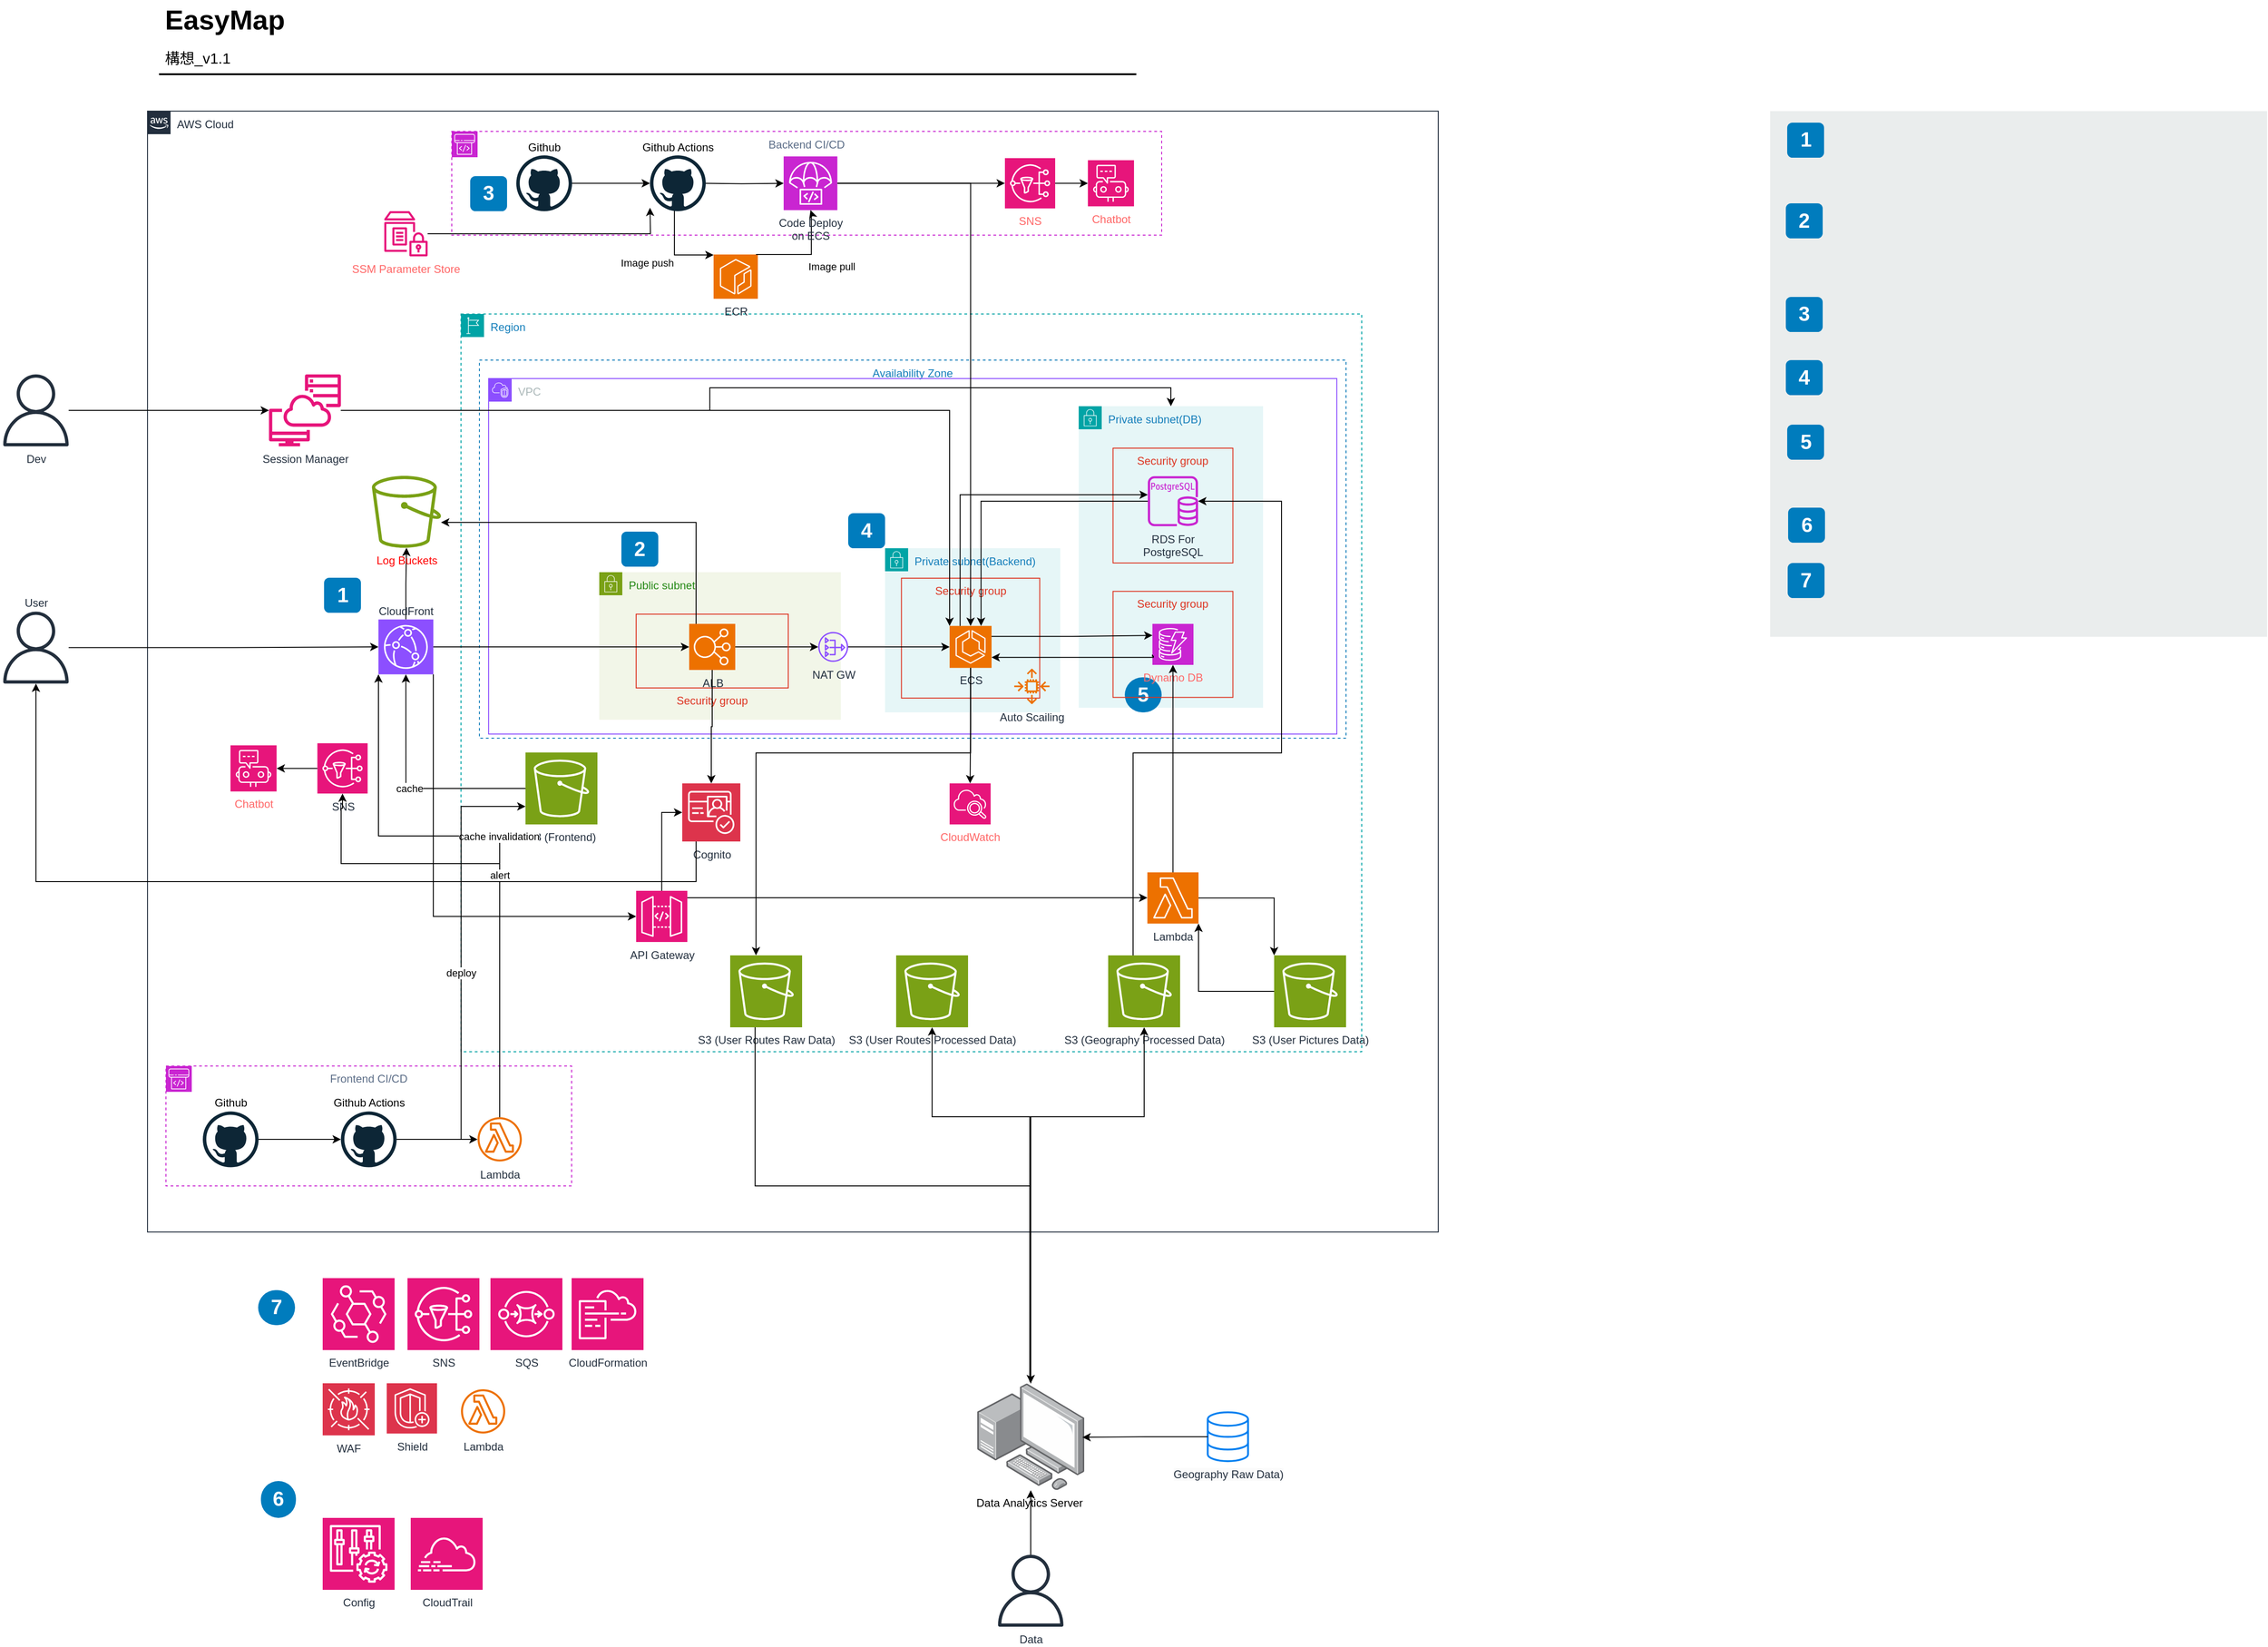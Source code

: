 <mxfile version="24.6.4" type="device">
  <diagram id="Ht1M8jgEwFfnCIfOTk4-" name="Page-1">
    <mxGraphModel dx="3078" dy="1216" grid="1" gridSize="10" guides="1" tooltips="1" connect="1" arrows="1" fold="1" page="1" pageScale="1" pageWidth="1169" pageHeight="827" math="0" shadow="0">
      <root>
        <mxCell id="0" />
        <mxCell id="1" parent="0" />
        <mxCell id="k1J5Uft5zTIaOylSxwT3-11" value="フロントアプリケーションはCloudFrontでデプロイ&lt;div&gt;ここに対してアプリケーション段階での攻撃防止のためにWAFを設定&lt;/div&gt;&lt;div&gt;ddos攻撃を防ぐためにShiledの導入も考慮&lt;/div&gt;&lt;div&gt;(Shiled Standardの場合、無料)&lt;/div&gt;" style="text;html=1;align=left;verticalAlign=top;spacingTop=-4;fontSize=14;labelBackgroundColor=none;whiteSpace=wrap;fontColor=#202222;" parent="1" vertex="1">
          <mxGeometry x="1870" y="196.5" width="449" height="118" as="geometry" />
        </mxCell>
        <mxCell id="k1J5Uft5zTIaOylSxwT3-12" value="NAT Gatewayを使ってサービスをプライベートに隔離&lt;div&gt;(現状の場合、NAT Gatewayを使わずにパブリックで運用しても構わない)&lt;/div&gt;&lt;div&gt;そして、ユーザー側はEC2又はFargateで構築されたジャンプサーバーをSSMを経由してプライベートに隔離されたサービスに接近&lt;/div&gt;&lt;div&gt;&lt;br&gt;&lt;/div&gt;" style="text;html=1;align=left;verticalAlign=top;spacingTop=-4;fontSize=14;labelBackgroundColor=none;whiteSpace=wrap;fontColor=#202222;" parent="1" vertex="1">
          <mxGeometry x="1869" y="285" width="450" height="115" as="geometry" />
        </mxCell>
        <mxCell id="k1J5Uft5zTIaOylSxwT3-13" value="&lt;span&gt;GitHubリポジトリにコードを管理して、GitHubActionを利用してAWSリソースにビルド及びデプロイを行う&lt;br&gt;詳細はarchitecture_CI_CDを参考&lt;br&gt;&lt;/span&gt;" style="text;html=1;align=left;verticalAlign=top;spacingTop=-4;fontSize=14;labelBackgroundColor=none;whiteSpace=wrap;fontColor=#202222;" parent="1" vertex="1">
          <mxGeometry x="1869" y="384.5" width="450" height="117" as="geometry" />
        </mxCell>
        <mxCell id="k1J5Uft5zTIaOylSxwT3-14" value="環境を問わず、WEBサーバー、プロントアプリケーション、バックエンドアプリケーションとサイドカーが載せられたECSのクラスター&lt;br&gt;詳細はarchitecture_applications&lt;span&gt;を参考&lt;br&gt;&lt;/span&gt;" style="text;html=1;align=left;verticalAlign=top;spacingTop=-4;fontSize=14;labelBackgroundColor=none;whiteSpace=wrap;fontColor=#202222;" parent="1" vertex="1">
          <mxGeometry x="1869" y="455" width="450" height="121" as="geometry" />
        </mxCell>
        <mxCell id="k1J5Uft5zTIaOylSxwT3-15" value="&lt;span&gt;プライベートサブネットにあるRDS&lt;br&gt;&lt;/span&gt;ここに接近するためのパラメータはSecret Manager又はSSM Parameter Storeで管理&lt;br&gt;その他、CloudFormtationとかで機密情報が載せられた部分も含む" style="text;html=1;align=left;verticalAlign=top;spacingTop=-4;fontSize=14;labelBackgroundColor=none;whiteSpace=wrap;fontColor=#202222;" parent="1" vertex="1">
          <mxGeometry x="1870" y="525" width="449" height="114" as="geometry" />
        </mxCell>
        <mxCell id="k1J5Uft5zTIaOylSxwT3-16" value="主に監視と追跡のため、導入を考えるべきのサービス&lt;br&gt;詳細はarchitecture_applicationsを参考&lt;span&gt;&lt;br&gt;&lt;/span&gt;" style="text;html=1;align=left;verticalAlign=top;spacingTop=-4;fontSize=14;labelBackgroundColor=none;whiteSpace=wrap;fontColor=#202222;" parent="1" vertex="1">
          <mxGeometry x="1870" y="616" width="450" height="118" as="geometry" />
        </mxCell>
        <mxCell id="k1J5Uft5zTIaOylSxwT3-17" value="&lt;span&gt;構成図に記述されていないが、運用に入っているサービス&lt;br&gt;&lt;/span&gt;導入可能性が高い上、別途に引き出しているサービス" style="text;html=1;align=left;verticalAlign=top;spacingTop=-4;fontSize=14;labelBackgroundColor=none;whiteSpace=wrap;fontColor=#202222;" parent="1" vertex="1">
          <mxGeometry x="1870" y="675" width="449" height="113" as="geometry" />
        </mxCell>
        <mxCell id="-QjtrjUzRDEMRZ5MF8oH-47" value="EasyMap" style="text;html=1;resizable=0;points=[];autosize=1;align=left;verticalAlign=top;spacingTop=-4;fontSize=30;fontStyle=1" parent="1" vertex="1">
          <mxGeometry x="56.5" y="64.5" width="150" height="40" as="geometry" />
        </mxCell>
        <mxCell id="-QjtrjUzRDEMRZ5MF8oH-48" value="構想_v1.1" style="text;html=1;resizable=0;points=[];autosize=1;align=left;verticalAlign=top;spacingTop=-4;fontSize=16" parent="1" vertex="1">
          <mxGeometry x="56.5" y="114.5" width="90" height="30" as="geometry" />
        </mxCell>
        <mxCell id="SCVMTBWpLvtzJIhz15lM-1" value="" style="line;strokeWidth=2;html=1;fontSize=14;" parent="1" vertex="1">
          <mxGeometry x="52.5" y="139.5" width="1060" height="10" as="geometry" />
        </mxCell>
        <mxCell id="k1J5Uft5zTIaOylSxwT3-1" value="" style="rounded=0;whiteSpace=wrap;html=1;fillColor=#EAEDED;fontSize=22;fontColor=#FFFFFF;strokeColor=none;labelBackgroundColor=none;" parent="1" vertex="1">
          <mxGeometry x="1800" y="184.5" width="539" height="570" as="geometry" />
        </mxCell>
        <mxCell id="k1J5Uft5zTIaOylSxwT3-2" value="1" style="rounded=1;whiteSpace=wrap;html=1;fillColor=#007CBD;strokeColor=none;fontColor=#FFFFFF;fontStyle=1;fontSize=22;labelBackgroundColor=none;" parent="1" vertex="1">
          <mxGeometry x="1818.5" y="197" width="40" height="38" as="geometry" />
        </mxCell>
        <mxCell id="k1J5Uft5zTIaOylSxwT3-3" value="2" style="rounded=1;whiteSpace=wrap;html=1;fillColor=#007CBD;strokeColor=none;fontColor=#FFFFFF;fontStyle=1;fontSize=22;labelBackgroundColor=none;" parent="1" vertex="1">
          <mxGeometry x="1817" y="284.5" width="40" height="38" as="geometry" />
        </mxCell>
        <mxCell id="k1J5Uft5zTIaOylSxwT3-4" value="3" style="rounded=1;whiteSpace=wrap;html=1;fillColor=#007CBD;strokeColor=none;fontColor=#FFFFFF;fontStyle=1;fontSize=22;labelBackgroundColor=none;" parent="1" vertex="1">
          <mxGeometry x="1817" y="386" width="40" height="38" as="geometry" />
        </mxCell>
        <mxCell id="k1J5Uft5zTIaOylSxwT3-5" value="4" style="rounded=1;whiteSpace=wrap;html=1;fillColor=#007CBD;strokeColor=none;fontColor=#FFFFFF;fontStyle=1;fontSize=22;labelBackgroundColor=none;" parent="1" vertex="1">
          <mxGeometry x="1817" y="454.5" width="40" height="38" as="geometry" />
        </mxCell>
        <mxCell id="k1J5Uft5zTIaOylSxwT3-6" value="5" style="rounded=1;whiteSpace=wrap;html=1;fillColor=#007CBD;strokeColor=none;fontColor=#FFFFFF;fontStyle=1;fontSize=22;labelBackgroundColor=none;" parent="1" vertex="1">
          <mxGeometry x="1818.5" y="524.5" width="40" height="38" as="geometry" />
        </mxCell>
        <mxCell id="k1J5Uft5zTIaOylSxwT3-7" value="6" style="rounded=1;whiteSpace=wrap;html=1;fillColor=#007CBD;strokeColor=none;fontColor=#FFFFFF;fontStyle=1;fontSize=22;labelBackgroundColor=none;" parent="1" vertex="1">
          <mxGeometry x="1819.5" y="614.5" width="40" height="38" as="geometry" />
        </mxCell>
        <mxCell id="k1J5Uft5zTIaOylSxwT3-8" value="7" style="rounded=1;whiteSpace=wrap;html=1;fillColor=#007CBD;strokeColor=none;fontColor=#FFFFFF;fontStyle=1;fontSize=22;labelBackgroundColor=none;" parent="1" vertex="1">
          <mxGeometry x="1819" y="674.5" width="40" height="38" as="geometry" />
        </mxCell>
        <mxCell id="1tYCDRSDsCQzgZWJvc7a-12" value="AWS Cloud" style="points=[[0,0],[0.25,0],[0.5,0],[0.75,0],[1,0],[1,0.25],[1,0.5],[1,0.75],[1,1],[0.75,1],[0.5,1],[0.25,1],[0,1],[0,0.75],[0,0.5],[0,0.25]];outlineConnect=0;gradientColor=none;html=1;whiteSpace=wrap;fontSize=12;fontStyle=0;container=1;pointerEvents=0;collapsible=0;recursiveResize=0;shape=mxgraph.aws4.group;grIcon=mxgraph.aws4.group_aws_cloud_alt;strokeColor=#232F3E;fillColor=none;verticalAlign=top;align=left;spacingLeft=30;fontColor=#232F3E;dashed=0;" parent="1" vertex="1">
          <mxGeometry x="40" y="184.5" width="1400" height="1215.5" as="geometry" />
        </mxCell>
        <mxCell id="1tYCDRSDsCQzgZWJvc7a-14" value="Region" style="points=[[0,0],[0.25,0],[0.5,0],[0.75,0],[1,0],[1,0.25],[1,0.5],[1,0.75],[1,1],[0.75,1],[0.5,1],[0.25,1],[0,1],[0,0.75],[0,0.5],[0,0.25]];outlineConnect=0;gradientColor=none;html=1;whiteSpace=wrap;fontSize=12;fontStyle=0;container=1;pointerEvents=0;collapsible=0;recursiveResize=0;shape=mxgraph.aws4.group;grIcon=mxgraph.aws4.group_region;strokeColor=#00A4A6;fillColor=none;verticalAlign=top;align=left;spacingLeft=30;fontColor=#147EBA;dashed=1;" parent="1tYCDRSDsCQzgZWJvc7a-12" vertex="1">
          <mxGeometry x="340" y="220" width="976.98" height="800" as="geometry" />
        </mxCell>
        <mxCell id="1tYCDRSDsCQzgZWJvc7a-15" value="Availability Zone" style="fillColor=none;strokeColor=#147EBA;dashed=1;verticalAlign=top;fontStyle=0;fontColor=#147EBA;whiteSpace=wrap;html=1;" parent="1tYCDRSDsCQzgZWJvc7a-14" vertex="1">
          <mxGeometry x="20" y="50" width="940" height="410" as="geometry" />
        </mxCell>
        <mxCell id="1tYCDRSDsCQzgZWJvc7a-49" value="Private subnet(DB)" style="points=[[0,0],[0.25,0],[0.5,0],[0.75,0],[1,0],[1,0.25],[1,0.5],[1,0.75],[1,1],[0.75,1],[0.5,1],[0.25,1],[0,1],[0,0.75],[0,0.5],[0,0.25]];outlineConnect=0;gradientColor=none;html=1;whiteSpace=wrap;fontSize=12;fontStyle=0;container=1;pointerEvents=0;collapsible=0;recursiveResize=0;shape=mxgraph.aws4.group;grIcon=mxgraph.aws4.group_security_group;grStroke=0;strokeColor=#00A4A6;fillColor=#E6F6F7;verticalAlign=top;align=left;spacingLeft=30;fontColor=#147EBA;dashed=0;" parent="1tYCDRSDsCQzgZWJvc7a-14" vertex="1">
          <mxGeometry x="670" y="100" width="200" height="327" as="geometry" />
        </mxCell>
        <mxCell id="1tYCDRSDsCQzgZWJvc7a-119" value="5" style="rounded=1;whiteSpace=wrap;html=1;fillColor=#007CBD;strokeColor=none;fontColor=#FFFFFF;fontStyle=1;fontSize=22;labelBackgroundColor=none;arcSize=50;" parent="1tYCDRSDsCQzgZWJvc7a-14" vertex="1">
          <mxGeometry x="720" y="394" width="40" height="38" as="geometry" />
        </mxCell>
        <mxCell id="glTbuXtbrnzx0vPCisSr-2" value="VPC" style="points=[[0,0],[0.25,0],[0.5,0],[0.75,0],[1,0],[1,0.25],[1,0.5],[1,0.75],[1,1],[0.75,1],[0.5,1],[0.25,1],[0,1],[0,0.75],[0,0.5],[0,0.25]];outlineConnect=0;gradientColor=none;html=1;whiteSpace=wrap;fontSize=12;fontStyle=0;container=1;pointerEvents=0;collapsible=0;recursiveResize=0;shape=mxgraph.aws4.group;grIcon=mxgraph.aws4.group_vpc2;strokeColor=#8C4FFF;fillColor=none;verticalAlign=top;align=left;spacingLeft=30;fontColor=#AAB7B8;dashed=0;" parent="1tYCDRSDsCQzgZWJvc7a-14" vertex="1">
          <mxGeometry x="30" y="70" width="920" height="385.5" as="geometry" />
        </mxCell>
        <mxCell id="1tYCDRSDsCQzgZWJvc7a-74" value="Public subnet" style="points=[[0,0],[0.25,0],[0.5,0],[0.75,0],[1,0],[1,0.25],[1,0.5],[1,0.75],[1,1],[0.75,1],[0.5,1],[0.25,1],[0,1],[0,0.75],[0,0.5],[0,0.25]];outlineConnect=0;gradientColor=none;html=1;whiteSpace=wrap;fontSize=12;fontStyle=0;container=1;pointerEvents=0;collapsible=0;recursiveResize=0;shape=mxgraph.aws4.group;grIcon=mxgraph.aws4.group_security_group;grStroke=0;strokeColor=#7AA116;fillColor=#F2F6E8;verticalAlign=top;align=left;spacingLeft=30;fontColor=#248814;dashed=0;" parent="glTbuXtbrnzx0vPCisSr-2" vertex="1">
          <mxGeometry x="120" y="210" width="262" height="160" as="geometry" />
        </mxCell>
        <mxCell id="1tYCDRSDsCQzgZWJvc7a-51" value="Security group" style="fillColor=none;strokeColor=#DD3522;verticalAlign=top;fontStyle=0;fontColor=#DD3522;whiteSpace=wrap;html=1;direction=south;" parent="glTbuXtbrnzx0vPCisSr-2" vertex="1">
          <mxGeometry x="677.25" y="230.75" width="130" height="115" as="geometry" />
        </mxCell>
        <mxCell id="dy0-1PoWe1TbCDGHFwGR-39" value="Dynamo DB" style="sketch=0;points=[[0,0,0],[0.25,0,0],[0.5,0,0],[0.75,0,0],[1,0,0],[0,1,0],[0.25,1,0],[0.5,1,0],[0.75,1,0],[1,1,0],[0,0.25,0],[0,0.5,0],[0,0.75,0],[1,0.25,0],[1,0.5,0],[1,0.75,0]];outlineConnect=0;fontColor=#FF6666;fillColor=#C925D1;strokeColor=#ffffff;dashed=0;verticalLabelPosition=bottom;verticalAlign=top;align=center;html=1;fontSize=12;fontStyle=0;aspect=fixed;shape=mxgraph.aws4.resourceIcon;resIcon=mxgraph.aws4.dynamodb;" parent="glTbuXtbrnzx0vPCisSr-2" vertex="1">
          <mxGeometry x="720" y="266" width="44.5" height="44.5" as="geometry" />
        </mxCell>
        <mxCell id="XonzfU6cnXxWhyrc8ULt-5" value="Security group" style="fillColor=none;strokeColor=#DD3522;verticalAlign=top;fontStyle=0;fontColor=#DD3522;whiteSpace=wrap;html=1;direction=south;" parent="glTbuXtbrnzx0vPCisSr-2" vertex="1">
          <mxGeometry x="677.25" y="75.5" width="130" height="124.5" as="geometry" />
        </mxCell>
        <mxCell id="XonzfU6cnXxWhyrc8ULt-4" value="RDS For&lt;div&gt;PostgreSQL&lt;/div&gt;" style="sketch=0;outlineConnect=0;fontColor=#232F3E;gradientColor=none;fillColor=#C925D1;strokeColor=none;dashed=0;verticalLabelPosition=bottom;verticalAlign=top;align=center;html=1;fontSize=12;fontStyle=0;aspect=fixed;pointerEvents=1;shape=mxgraph.aws4.rds_postgresql_instance;" parent="glTbuXtbrnzx0vPCisSr-2" vertex="1">
          <mxGeometry x="715" y="105.75" width="54.5" height="54.5" as="geometry" />
        </mxCell>
        <mxCell id="1tYCDRSDsCQzgZWJvc7a-118" value="4" style="rounded=1;whiteSpace=wrap;html=1;fillColor=#007CBD;strokeColor=none;fontColor=#FFFFFF;fontStyle=1;fontSize=22;labelBackgroundColor=none;" parent="1tYCDRSDsCQzgZWJvc7a-14" vertex="1">
          <mxGeometry x="420" y="216" width="40" height="38" as="geometry" />
        </mxCell>
        <mxCell id="1tYCDRSDsCQzgZWJvc7a-68" value="Private subnet(Backend)" style="points=[[0,0],[0.25,0],[0.5,0],[0.75,0],[1,0],[1,0.25],[1,0.5],[1,0.75],[1,1],[0.75,1],[0.5,1],[0.25,1],[0,1],[0,0.75],[0,0.5],[0,0.25]];outlineConnect=0;gradientColor=none;html=1;whiteSpace=wrap;fontSize=12;fontStyle=0;container=1;pointerEvents=0;collapsible=0;recursiveResize=0;shape=mxgraph.aws4.group;grIcon=mxgraph.aws4.group_security_group;grStroke=0;strokeColor=#00A4A6;fillColor=#E6F6F7;verticalAlign=top;align=left;spacingLeft=30;fontColor=#147EBA;dashed=0;" parent="1tYCDRSDsCQzgZWJvc7a-14" vertex="1">
          <mxGeometry x="460" y="254" width="190" height="178" as="geometry" />
        </mxCell>
        <mxCell id="1tYCDRSDsCQzgZWJvc7a-39" value="Security group" style="fillColor=none;strokeColor=#DD3522;verticalAlign=top;fontStyle=0;fontColor=#DD3522;whiteSpace=wrap;html=1;" parent="1tYCDRSDsCQzgZWJvc7a-68" vertex="1">
          <mxGeometry x="17.75" y="32.5" width="150" height="130" as="geometry" />
        </mxCell>
        <mxCell id="1tYCDRSDsCQzgZWJvc7a-2" value="ECS" style="sketch=0;points=[[0,0,0],[0.25,0,0],[0.5,0,0],[0.75,0,0],[1,0,0],[0,1,0],[0.25,1,0],[0.5,1,0],[0.75,1,0],[1,1,0],[0,0.25,0],[0,0.5,0],[0,0.75,0],[1,0.25,0],[1,0.5,0],[1,0.75,0]];outlineConnect=0;fontColor=#232F3E;fillColor=#ED7100;strokeColor=#ffffff;dashed=0;verticalLabelPosition=bottom;verticalAlign=top;align=center;html=1;fontSize=12;fontStyle=0;aspect=fixed;shape=mxgraph.aws4.resourceIcon;resIcon=mxgraph.aws4.ecs;" parent="1tYCDRSDsCQzgZWJvc7a-68" vertex="1">
          <mxGeometry x="70" y="84.25" width="45.5" height="45.5" as="geometry" />
        </mxCell>
        <mxCell id="1tYCDRSDsCQzgZWJvc7a-112" value="Auto Scailing" style="sketch=0;outlineConnect=0;fontColor=#232F3E;gradientColor=none;fillColor=#ED7100;strokeColor=none;dashed=0;verticalLabelPosition=bottom;verticalAlign=top;align=center;html=1;fontSize=12;fontStyle=0;aspect=fixed;pointerEvents=1;shape=mxgraph.aws4.auto_scaling2;" parent="1tYCDRSDsCQzgZWJvc7a-68" vertex="1">
          <mxGeometry x="140" y="130.5" width="38.5" height="38.5" as="geometry" />
        </mxCell>
        <mxCell id="glTbuXtbrnzx0vPCisSr-24" style="edgeStyle=orthogonalEdgeStyle;rounded=0;orthogonalLoop=1;jettySize=auto;html=1;exitX=1;exitY=0.25;exitDx=0;exitDy=0;exitPerimeter=0;" parent="1tYCDRSDsCQzgZWJvc7a-14" source="1tYCDRSDsCQzgZWJvc7a-2" edge="1">
          <mxGeometry relative="1" as="geometry">
            <Array as="points" />
            <mxPoint x="750" y="348.5" as="targetPoint" />
          </mxGeometry>
        </mxCell>
        <mxCell id="glTbuXtbrnzx0vPCisSr-25" style="edgeStyle=orthogonalEdgeStyle;rounded=0;orthogonalLoop=1;jettySize=auto;html=1;exitX=0;exitY=0.75;exitDx=0;exitDy=0;exitPerimeter=0;entryX=1;entryY=0.75;entryDx=0;entryDy=0;entryPerimeter=0;" parent="1tYCDRSDsCQzgZWJvc7a-14" source="dy0-1PoWe1TbCDGHFwGR-39" target="1tYCDRSDsCQzgZWJvc7a-2" edge="1">
          <mxGeometry relative="1" as="geometry">
            <Array as="points">
              <mxPoint x="750" y="371" />
              <mxPoint x="751" y="371" />
              <mxPoint x="751" y="372" />
            </Array>
            <mxPoint x="750.75" y="371.938" as="sourcePoint" />
          </mxGeometry>
        </mxCell>
        <mxCell id="1tYCDRSDsCQzgZWJvc7a-69" style="edgeStyle=orthogonalEdgeStyle;rounded=0;orthogonalLoop=1;jettySize=auto;html=1;exitX=1;exitY=0.5;exitDx=0;exitDy=0;exitPerimeter=0;entryX=0;entryY=0.5;entryDx=0;entryDy=0;entryPerimeter=0;" parent="1tYCDRSDsCQzgZWJvc7a-14" source="1tYCDRSDsCQzgZWJvc7a-72" target="1tYCDRSDsCQzgZWJvc7a-2" edge="1">
          <mxGeometry relative="1" as="geometry">
            <mxPoint x="320" y="360.0" as="targetPoint" />
            <Array as="points" />
          </mxGeometry>
        </mxCell>
        <mxCell id="1tYCDRSDsCQzgZWJvc7a-114" value="2" style="rounded=1;whiteSpace=wrap;html=1;fillColor=#007CBD;strokeColor=none;fontColor=#FFFFFF;fontStyle=1;fontSize=22;labelBackgroundColor=none;" parent="1tYCDRSDsCQzgZWJvc7a-14" vertex="1">
          <mxGeometry x="174" y="236" width="40" height="38" as="geometry" />
        </mxCell>
        <mxCell id="dy0-1PoWe1TbCDGHFwGR-13" value="S3 (Frontend)" style="sketch=0;points=[[0,0,0],[0.25,0,0],[0.5,0,0],[0.75,0,0],[1,0,0],[0,1,0],[0.25,1,0],[0.5,1,0],[0.75,1,0],[1,1,0],[0,0.25,0],[0,0.5,0],[0,0.75,0],[1,0.25,0],[1,0.5,0],[1,0.75,0]];outlineConnect=0;fontColor=#232F3E;fillColor=#7AA116;strokeColor=#ffffff;dashed=0;verticalLabelPosition=bottom;verticalAlign=top;align=center;html=1;fontSize=12;fontStyle=0;aspect=fixed;shape=mxgraph.aws4.resourceIcon;resIcon=mxgraph.aws4.s3;" parent="1tYCDRSDsCQzgZWJvc7a-14" vertex="1">
          <mxGeometry x="70" y="475.5" width="78" height="78" as="geometry" />
        </mxCell>
        <mxCell id="1tYCDRSDsCQzgZWJvc7a-72" value="NAT GW" style="sketch=0;outlineConnect=0;fontColor=#232F3E;gradientColor=none;fillColor=#8C4FFF;strokeColor=none;dashed=0;verticalLabelPosition=bottom;verticalAlign=top;align=center;html=1;fontSize=12;fontStyle=0;aspect=fixed;pointerEvents=1;shape=mxgraph.aws4.nat_gateway;" parent="1tYCDRSDsCQzgZWJvc7a-14" vertex="1">
          <mxGeometry x="387.5" y="344.75" width="32.5" height="32.5" as="geometry" />
        </mxCell>
        <mxCell id="dy0-1PoWe1TbCDGHFwGR-43" value="" style="edgeStyle=orthogonalEdgeStyle;rounded=0;orthogonalLoop=1;jettySize=auto;html=1;exitX=1;exitY=0.5;exitDx=0;exitDy=0;exitPerimeter=0;entryX=0;entryY=0.5;entryDx=0;entryDy=0;entryPerimeter=0;" parent="1tYCDRSDsCQzgZWJvc7a-14" source="1tYCDRSDsCQzgZWJvc7a-38" target="1tYCDRSDsCQzgZWJvc7a-72" edge="1">
          <mxGeometry relative="1" as="geometry">
            <mxPoint x="910" y="765.5" as="targetPoint" />
            <Array as="points" />
            <mxPoint x="711" y="765.5" as="sourcePoint" />
          </mxGeometry>
        </mxCell>
        <mxCell id="1tYCDRSDsCQzgZWJvc7a-86" value="CloudWatch" style="sketch=0;points=[[0,0,0],[0.25,0,0],[0.5,0,0],[0.75,0,0],[1,0,0],[0,1,0],[0.25,1,0],[0.5,1,0],[0.75,1,0],[1,1,0],[0,0.25,0],[0,0.5,0],[0,0.75,0],[1,0.25,0],[1,0.5,0],[1,0.75,0]];points=[[0,0,0],[0.25,0,0],[0.5,0,0],[0.75,0,0],[1,0,0],[0,1,0],[0.25,1,0],[0.5,1,0],[0.75,1,0],[1,1,0],[0,0.25,0],[0,0.5,0],[0,0.75,0],[1,0.25,0],[1,0.5,0],[1,0.75,0]];outlineConnect=0;fontColor=#FF6666;fillColor=#E7157B;strokeColor=#ffffff;dashed=0;verticalLabelPosition=bottom;verticalAlign=top;align=center;html=1;fontSize=12;fontStyle=0;aspect=fixed;shape=mxgraph.aws4.resourceIcon;resIcon=mxgraph.aws4.cloudwatch_2;" parent="1tYCDRSDsCQzgZWJvc7a-14" vertex="1">
          <mxGeometry x="530" y="509" width="44.5" height="44.5" as="geometry" />
        </mxCell>
        <mxCell id="dy0-1PoWe1TbCDGHFwGR-46" style="edgeStyle=orthogonalEdgeStyle;rounded=0;orthogonalLoop=1;jettySize=auto;html=1;entryX=0.5;entryY=0;entryDx=0;entryDy=0;entryPerimeter=0;" parent="1tYCDRSDsCQzgZWJvc7a-14" source="1tYCDRSDsCQzgZWJvc7a-2" target="1tYCDRSDsCQzgZWJvc7a-86" edge="1">
          <mxGeometry relative="1" as="geometry" />
        </mxCell>
        <mxCell id="XonzfU6cnXxWhyrc8ULt-7" style="edgeStyle=orthogonalEdgeStyle;rounded=0;orthogonalLoop=1;jettySize=auto;html=1;exitX=0.25;exitY=0;exitDx=0;exitDy=0;exitPerimeter=0;" parent="1tYCDRSDsCQzgZWJvc7a-14" source="1tYCDRSDsCQzgZWJvc7a-2" target="XonzfU6cnXxWhyrc8ULt-4" edge="1">
          <mxGeometry relative="1" as="geometry">
            <Array as="points">
              <mxPoint x="541" y="196" />
            </Array>
          </mxGeometry>
        </mxCell>
        <mxCell id="XonzfU6cnXxWhyrc8ULt-8" style="edgeStyle=orthogonalEdgeStyle;rounded=0;orthogonalLoop=1;jettySize=auto;html=1;entryX=0.75;entryY=0;entryDx=0;entryDy=0;entryPerimeter=0;" parent="1tYCDRSDsCQzgZWJvc7a-14" source="XonzfU6cnXxWhyrc8ULt-4" target="1tYCDRSDsCQzgZWJvc7a-2" edge="1">
          <mxGeometry relative="1" as="geometry" />
        </mxCell>
        <mxCell id="glTbuXtbrnzx0vPCisSr-27" value="Security group" style="fillColor=none;strokeColor=#DD3522;verticalAlign=top;fontStyle=0;fontColor=#DD3522;whiteSpace=wrap;html=1;labelPosition=center;verticalLabelPosition=bottom;align=center;" parent="1tYCDRSDsCQzgZWJvc7a-14" vertex="1">
          <mxGeometry x="190" y="325.5" width="165" height="80" as="geometry" />
        </mxCell>
        <mxCell id="1tYCDRSDsCQzgZWJvc7a-38" value="ALB" style="sketch=0;points=[[0,0,0],[0.25,0,0],[0.5,0,0],[0.75,0,0],[1,0,0],[0,1,0],[0.25,1,0],[0.5,1,0],[0.75,1,0],[1,1,0],[0,0.25,0],[0,0.5,0],[0,0.75,0],[1,0.25,0],[1,0.5,0],[1,0.75,0]];outlineConnect=0;fontColor=#232F3E;fillColor=#ED7100;strokeColor=#ffffff;dashed=0;verticalLabelPosition=bottom;verticalAlign=top;align=center;html=1;fontSize=12;fontStyle=0;aspect=fixed;shape=mxgraph.aws4.resourceIcon;resIcon=mxgraph.aws4.elastic_load_balancing;" parent="1tYCDRSDsCQzgZWJvc7a-14" vertex="1">
          <mxGeometry x="247.5" y="336" width="50" height="50" as="geometry" />
        </mxCell>
        <mxCell id="rJwY-jtqr0xnqbSxwwkC-5" value="Lambda" style="sketch=0;points=[[0,0,0],[0.25,0,0],[0.5,0,0],[0.75,0,0],[1,0,0],[0,1,0],[0.25,1,0],[0.5,1,0],[0.75,1,0],[1,1,0],[0,0.25,0],[0,0.5,0],[0,0.75,0],[1,0.25,0],[1,0.5,0],[1,0.75,0]];outlineConnect=0;fontColor=#232F3E;fillColor=#ED7100;strokeColor=#ffffff;dashed=0;verticalLabelPosition=bottom;verticalAlign=top;align=center;html=1;fontSize=12;fontStyle=0;aspect=fixed;shape=mxgraph.aws4.resourceIcon;resIcon=mxgraph.aws4.lambda;" vertex="1" parent="1tYCDRSDsCQzgZWJvc7a-14">
          <mxGeometry x="744.5" y="605.5" width="55.5" height="55.5" as="geometry" />
        </mxCell>
        <mxCell id="rJwY-jtqr0xnqbSxwwkC-2" value="API Gateway" style="sketch=0;points=[[0,0,0],[0.25,0,0],[0.5,0,0],[0.75,0,0],[1,0,0],[0,1,0],[0.25,1,0],[0.5,1,0],[0.75,1,0],[1,1,0],[0,0.25,0],[0,0.5,0],[0,0.75,0],[1,0.25,0],[1,0.5,0],[1,0.75,0]];outlineConnect=0;fontColor=#232F3E;fillColor=#E7157B;strokeColor=#ffffff;dashed=0;verticalLabelPosition=bottom;verticalAlign=top;align=center;html=1;fontSize=12;fontStyle=0;aspect=fixed;shape=mxgraph.aws4.resourceIcon;resIcon=mxgraph.aws4.api_gateway;" vertex="1" parent="1tYCDRSDsCQzgZWJvc7a-14">
          <mxGeometry x="190" y="625.5" width="55.5" height="55.5" as="geometry" />
        </mxCell>
        <mxCell id="rJwY-jtqr0xnqbSxwwkC-6" style="edgeStyle=orthogonalEdgeStyle;rounded=0;orthogonalLoop=1;jettySize=auto;html=1;" edge="1" parent="1tYCDRSDsCQzgZWJvc7a-14" source="rJwY-jtqr0xnqbSxwwkC-2" target="rJwY-jtqr0xnqbSxwwkC-5">
          <mxGeometry relative="1" as="geometry">
            <Array as="points">
              <mxPoint x="370" y="633" />
              <mxPoint x="370" y="633" />
            </Array>
          </mxGeometry>
        </mxCell>
        <mxCell id="rJwY-jtqr0xnqbSxwwkC-7" value="Cognito" style="sketch=0;points=[[0,0,0],[0.25,0,0],[0.5,0,0],[0.75,0,0],[1,0,0],[0,1,0],[0.25,1,0],[0.5,1,0],[0.75,1,0],[1,1,0],[0,0.25,0],[0,0.5,0],[0,0.75,0],[1,0.25,0],[1,0.5,0],[1,0.75,0]];outlineConnect=0;fontColor=#232F3E;fillColor=#DD344C;strokeColor=#ffffff;dashed=0;verticalLabelPosition=bottom;verticalAlign=top;align=center;html=1;fontSize=12;fontStyle=0;aspect=fixed;shape=mxgraph.aws4.resourceIcon;resIcon=mxgraph.aws4.cognito;" vertex="1" parent="1tYCDRSDsCQzgZWJvc7a-14">
          <mxGeometry x="240" y="509" width="63" height="63" as="geometry" />
        </mxCell>
        <mxCell id="XonzfU6cnXxWhyrc8ULt-16" value="S3 (User Routes Raw Data)" style="sketch=0;points=[[0,0,0],[0.25,0,0],[0.5,0,0],[0.75,0,0],[1,0,0],[0,1,0],[0.25,1,0],[0.5,1,0],[0.75,1,0],[1,1,0],[0,0.25,0],[0,0.5,0],[0,0.75,0],[1,0.25,0],[1,0.5,0],[1,0.75,0]];outlineConnect=0;fontColor=#232F3E;fillColor=#7AA116;strokeColor=#ffffff;dashed=0;verticalLabelPosition=bottom;verticalAlign=top;align=center;html=1;fontSize=12;fontStyle=0;aspect=fixed;shape=mxgraph.aws4.resourceIcon;resIcon=mxgraph.aws4.s3;" parent="1tYCDRSDsCQzgZWJvc7a-14" vertex="1">
          <mxGeometry x="292" y="695.5" width="78" height="78" as="geometry" />
        </mxCell>
        <mxCell id="XonzfU6cnXxWhyrc8ULt-17" value="S3 (User Routes Processed&amp;nbsp;Data&lt;span style=&quot;background-color: initial;&quot;&gt;)&lt;/span&gt;" style="sketch=0;points=[[0,0,0],[0.25,0,0],[0.5,0,0],[0.75,0,0],[1,0,0],[0,1,0],[0.25,1,0],[0.5,1,0],[0.75,1,0],[1,1,0],[0,0.25,0],[0,0.5,0],[0,0.75,0],[1,0.25,0],[1,0.5,0],[1,0.75,0]];outlineConnect=0;fontColor=#232F3E;fillColor=#7AA116;strokeColor=#ffffff;dashed=0;verticalLabelPosition=bottom;verticalAlign=top;align=center;html=1;fontSize=12;fontStyle=0;aspect=fixed;shape=mxgraph.aws4.resourceIcon;resIcon=mxgraph.aws4.s3;" parent="1tYCDRSDsCQzgZWJvc7a-14" vertex="1">
          <mxGeometry x="472" y="695.5" width="78" height="78" as="geometry" />
        </mxCell>
        <mxCell id="XonzfU6cnXxWhyrc8ULt-18" value="S3 (Geography Processed&amp;nbsp;Data)" style="sketch=0;points=[[0,0,0],[0.25,0,0],[0.5,0,0],[0.75,0,0],[1,0,0],[0,1,0],[0.25,1,0],[0.5,1,0],[0.75,1,0],[1,1,0],[0,0.25,0],[0,0.5,0],[0,0.75,0],[1,0.25,0],[1,0.5,0],[1,0.75,0]];outlineConnect=0;fontColor=#232F3E;fillColor=#7AA116;strokeColor=#ffffff;dashed=0;verticalLabelPosition=bottom;verticalAlign=top;align=center;html=1;fontSize=12;fontStyle=0;aspect=fixed;shape=mxgraph.aws4.resourceIcon;resIcon=mxgraph.aws4.s3;" parent="1tYCDRSDsCQzgZWJvc7a-14" vertex="1">
          <mxGeometry x="702" y="695.5" width="78" height="78" as="geometry" />
        </mxCell>
        <mxCell id="XonzfU6cnXxWhyrc8ULt-23" value="S3 (User Pictures Data)" style="sketch=0;points=[[0,0,0],[0.25,0,0],[0.5,0,0],[0.75,0,0],[1,0,0],[0,1,0],[0.25,1,0],[0.5,1,0],[0.75,1,0],[1,1,0],[0,0.25,0],[0,0.5,0],[0,0.75,0],[1,0.25,0],[1,0.5,0],[1,0.75,0]];outlineConnect=0;fontColor=#232F3E;fillColor=#7AA116;strokeColor=#ffffff;dashed=0;verticalLabelPosition=bottom;verticalAlign=top;align=center;html=1;fontSize=12;fontStyle=0;aspect=fixed;shape=mxgraph.aws4.resourceIcon;resIcon=mxgraph.aws4.s3;" parent="1tYCDRSDsCQzgZWJvc7a-14" vertex="1">
          <mxGeometry x="882" y="695.5" width="78" height="78" as="geometry" />
        </mxCell>
        <mxCell id="XonzfU6cnXxWhyrc8ULt-20" style="edgeStyle=orthogonalEdgeStyle;rounded=0;orthogonalLoop=1;jettySize=auto;html=1;" parent="1tYCDRSDsCQzgZWJvc7a-14" source="1tYCDRSDsCQzgZWJvc7a-2" target="XonzfU6cnXxWhyrc8ULt-16" edge="1">
          <mxGeometry relative="1" as="geometry">
            <Array as="points">
              <mxPoint x="553" y="476" />
              <mxPoint x="320" y="476" />
            </Array>
          </mxGeometry>
        </mxCell>
        <mxCell id="XonzfU6cnXxWhyrc8ULt-22" style="edgeStyle=orthogonalEdgeStyle;rounded=0;orthogonalLoop=1;jettySize=auto;html=1;" parent="1tYCDRSDsCQzgZWJvc7a-14" source="XonzfU6cnXxWhyrc8ULt-18" target="XonzfU6cnXxWhyrc8ULt-4" edge="1">
          <mxGeometry relative="1" as="geometry">
            <Array as="points">
              <mxPoint x="729" y="476" />
              <mxPoint x="890" y="476" />
              <mxPoint x="890" y="203" />
            </Array>
            <mxPoint x="575" y="383.5" as="targetPoint" />
          </mxGeometry>
        </mxCell>
        <mxCell id="rJwY-jtqr0xnqbSxwwkC-13" style="edgeStyle=orthogonalEdgeStyle;rounded=0;orthogonalLoop=1;jettySize=auto;html=1;entryX=0.5;entryY=0;entryDx=0;entryDy=0;entryPerimeter=0;" edge="1" parent="1tYCDRSDsCQzgZWJvc7a-14" source="1tYCDRSDsCQzgZWJvc7a-38" target="rJwY-jtqr0xnqbSxwwkC-7">
          <mxGeometry relative="1" as="geometry" />
        </mxCell>
        <mxCell id="rJwY-jtqr0xnqbSxwwkC-14" style="edgeStyle=orthogonalEdgeStyle;rounded=0;orthogonalLoop=1;jettySize=auto;html=1;entryX=0;entryY=0.5;entryDx=0;entryDy=0;entryPerimeter=0;" edge="1" parent="1tYCDRSDsCQzgZWJvc7a-14" source="rJwY-jtqr0xnqbSxwwkC-2" target="rJwY-jtqr0xnqbSxwwkC-7">
          <mxGeometry relative="1" as="geometry" />
        </mxCell>
        <mxCell id="rJwY-jtqr0xnqbSxwwkC-15" style="edgeStyle=orthogonalEdgeStyle;rounded=0;orthogonalLoop=1;jettySize=auto;html=1;entryX=0;entryY=0;entryDx=0;entryDy=0;entryPerimeter=0;" edge="1" parent="1tYCDRSDsCQzgZWJvc7a-14" source="rJwY-jtqr0xnqbSxwwkC-5" target="XonzfU6cnXxWhyrc8ULt-23">
          <mxGeometry relative="1" as="geometry">
            <mxPoint x="890" y="695.5" as="targetPoint" />
            <Array as="points">
              <mxPoint x="882" y="633" />
            </Array>
          </mxGeometry>
        </mxCell>
        <mxCell id="rJwY-jtqr0xnqbSxwwkC-17" style="edgeStyle=orthogonalEdgeStyle;rounded=0;orthogonalLoop=1;jettySize=auto;html=1;entryX=0.5;entryY=1;entryDx=0;entryDy=0;entryPerimeter=0;" edge="1" parent="1tYCDRSDsCQzgZWJvc7a-14" source="rJwY-jtqr0xnqbSxwwkC-5" target="dy0-1PoWe1TbCDGHFwGR-39">
          <mxGeometry relative="1" as="geometry" />
        </mxCell>
        <mxCell id="rJwY-jtqr0xnqbSxwwkC-18" style="edgeStyle=orthogonalEdgeStyle;rounded=0;orthogonalLoop=1;jettySize=auto;html=1;entryX=1;entryY=1;entryDx=0;entryDy=0;entryPerimeter=0;" edge="1" parent="1tYCDRSDsCQzgZWJvc7a-14" source="XonzfU6cnXxWhyrc8ULt-23" target="rJwY-jtqr0xnqbSxwwkC-5">
          <mxGeometry relative="1" as="geometry" />
        </mxCell>
        <mxCell id="1tYCDRSDsCQzgZWJvc7a-32" value="Backend CI/CD" style="fillColor=none;strokeColor=#c925d1;dashed=1;verticalAlign=top;fontStyle=0;fontColor=#5A6C86;whiteSpace=wrap;html=1;" parent="1tYCDRSDsCQzgZWJvc7a-12" vertex="1">
          <mxGeometry x="330" y="22" width="770" height="112.5" as="geometry" />
        </mxCell>
        <mxCell id="1tYCDRSDsCQzgZWJvc7a-1" value="ECR" style="sketch=0;points=[[0,0,0],[0.25,0,0],[0.5,0,0],[0.75,0,0],[1,0,0],[0,1,0],[0.25,1,0],[0.5,1,0],[0.75,1,0],[1,1,0],[0,0.25,0],[0,0.5,0],[0,0.75,0],[1,0.25,0],[1,0.5,0],[1,0.75,0]];outlineConnect=0;fontColor=#232F3E;fillColor=#ED7100;strokeColor=#ffffff;dashed=0;verticalLabelPosition=bottom;verticalAlign=top;align=center;html=1;fontSize=12;fontStyle=0;aspect=fixed;shape=mxgraph.aws4.resourceIcon;resIcon=mxgraph.aws4.ecr;" parent="1tYCDRSDsCQzgZWJvc7a-12" vertex="1">
          <mxGeometry x="614" y="155.5" width="48" height="48" as="geometry" />
        </mxCell>
        <mxCell id="1tYCDRSDsCQzgZWJvc7a-42" value="Image push" style="edgeStyle=orthogonalEdgeStyle;rounded=0;orthogonalLoop=1;jettySize=auto;html=1;entryX=0;entryY=0;entryDx=0;entryDy=0;entryPerimeter=0;labelPosition=left;verticalLabelPosition=bottom;align=right;verticalAlign=top;exitX=0.5;exitY=1;exitDx=0;exitDy=0;exitPerimeter=0;" parent="1tYCDRSDsCQzgZWJvc7a-12" target="1tYCDRSDsCQzgZWJvc7a-1" edge="1">
          <mxGeometry relative="1" as="geometry">
            <mxPoint x="571.5" y="104.75" as="sourcePoint" />
            <Array as="points">
              <mxPoint x="572" y="156" />
              <mxPoint x="614" y="156" />
            </Array>
          </mxGeometry>
        </mxCell>
        <mxCell id="1tYCDRSDsCQzgZWJvc7a-43" value="Image pull" style="edgeStyle=orthogonalEdgeStyle;rounded=0;orthogonalLoop=1;jettySize=auto;html=1;labelPosition=right;verticalLabelPosition=bottom;align=left;verticalAlign=top;entryX=0.5;entryY=1;entryDx=0;entryDy=0;entryPerimeter=0;" parent="1tYCDRSDsCQzgZWJvc7a-12" target="dy0-1PoWe1TbCDGHFwGR-6" edge="1">
          <mxGeometry relative="1" as="geometry">
            <mxPoint x="660" y="155.5" as="sourcePoint" />
            <mxPoint x="768" y="106.5" as="targetPoint" />
            <Array as="points">
              <mxPoint x="720" y="156" />
              <mxPoint x="720" y="110" />
              <mxPoint x="719" y="110" />
            </Array>
          </mxGeometry>
        </mxCell>
        <mxCell id="1tYCDRSDsCQzgZWJvc7a-47" style="edgeStyle=orthogonalEdgeStyle;rounded=0;orthogonalLoop=1;jettySize=auto;html=1;exitX=1;exitY=0.5;exitDx=0;exitDy=0;exitPerimeter=0;entryX=0.5;entryY=0;entryDx=0;entryDy=0;entryPerimeter=0;" parent="1tYCDRSDsCQzgZWJvc7a-12" source="dy0-1PoWe1TbCDGHFwGR-6" target="1tYCDRSDsCQzgZWJvc7a-2" edge="1">
          <mxGeometry relative="1" as="geometry">
            <mxPoint x="795.19" y="78.25" as="sourcePoint" />
            <Array as="points">
              <mxPoint x="893" y="78" />
            </Array>
          </mxGeometry>
        </mxCell>
        <mxCell id="dy0-1PoWe1TbCDGHFwGR-40" style="edgeStyle=orthogonalEdgeStyle;rounded=0;orthogonalLoop=1;jettySize=auto;html=1;" parent="1tYCDRSDsCQzgZWJvc7a-12" source="1tYCDRSDsCQzgZWJvc7a-29" target="1tYCDRSDsCQzgZWJvc7a-99" edge="1">
          <mxGeometry relative="1" as="geometry" />
        </mxCell>
        <mxCell id="1tYCDRSDsCQzgZWJvc7a-29" value="CloudFront" style="sketch=0;points=[[0,0,0],[0.25,0,0],[0.5,0,0],[0.75,0,0],[1,0,0],[0,1,0],[0.25,1,0],[0.5,1,0],[0.75,1,0],[1,1,0],[0,0.25,0],[0,0.5,0],[0,0.75,0],[1,0.25,0],[1,0.5,0],[1,0.75,0]];outlineConnect=0;fontColor=#232F3E;fillColor=#8C4FFF;strokeColor=#ffffff;dashed=0;verticalLabelPosition=top;verticalAlign=bottom;align=center;html=1;fontSize=12;fontStyle=0;aspect=fixed;shape=mxgraph.aws4.resourceIcon;resIcon=mxgraph.aws4.cloudfront;labelPosition=center;" parent="1tYCDRSDsCQzgZWJvc7a-12" vertex="1">
          <mxGeometry x="250.5" y="551.25" width="59.5" height="59.5" as="geometry" />
        </mxCell>
        <mxCell id="1tYCDRSDsCQzgZWJvc7a-61" value="Github" style="dashed=0;outlineConnect=0;html=1;align=center;labelPosition=center;verticalLabelPosition=top;verticalAlign=bottom;shape=mxgraph.weblogos.github" parent="1tYCDRSDsCQzgZWJvc7a-12" vertex="1">
          <mxGeometry x="400" y="48" width="60.5" height="60.5" as="geometry" />
        </mxCell>
        <mxCell id="1tYCDRSDsCQzgZWJvc7a-113" value="1" style="rounded=1;whiteSpace=wrap;html=1;fillColor=#007CBD;strokeColor=none;fontColor=#FFFFFF;fontStyle=1;fontSize=22;labelBackgroundColor=none;" parent="1tYCDRSDsCQzgZWJvc7a-12" vertex="1">
          <mxGeometry x="191.5" y="506" width="40" height="38" as="geometry" />
        </mxCell>
        <mxCell id="1tYCDRSDsCQzgZWJvc7a-117" value="3" style="rounded=1;whiteSpace=wrap;html=1;fillColor=#007CBD;strokeColor=none;fontColor=#FFFFFF;fontStyle=1;fontSize=22;labelBackgroundColor=none;" parent="1tYCDRSDsCQzgZWJvc7a-12" vertex="1">
          <mxGeometry x="350" y="70.5" width="40" height="38" as="geometry" />
        </mxCell>
        <mxCell id="dy0-1PoWe1TbCDGHFwGR-3" value="" style="sketch=0;points=[[0,0,0],[0.25,0,0],[0.5,0,0],[0.75,0,0],[1,0,0],[0,1,0],[0.25,1,0],[0.5,1,0],[0.75,1,0],[1,1,0],[0,0.25,0],[0,0.5,0],[0,0.75,0],[1,0.25,0],[1,0.5,0],[1,0.75,0]];outlineConnect=0;fontColor=#232F3E;fillColor=#C925D1;strokeColor=#ffffff;dashed=0;verticalLabelPosition=bottom;verticalAlign=top;align=center;html=1;fontSize=12;fontStyle=0;aspect=fixed;shape=mxgraph.aws4.resourceIcon;resIcon=mxgraph.aws4.codepipeline;" parent="1tYCDRSDsCQzgZWJvc7a-12" vertex="1">
          <mxGeometry x="330" y="22" width="28" height="28" as="geometry" />
        </mxCell>
        <mxCell id="dy0-1PoWe1TbCDGHFwGR-6" value="Code Deploy&lt;br&gt;on ECS" style="sketch=0;points=[[0,0,0],[0.25,0,0],[0.5,0,0],[0.75,0,0],[1,0,0],[0,1,0],[0.25,1,0],[0.5,1,0],[0.75,1,0],[1,1,0],[0,0.25,0],[0,0.5,0],[0,0.75,0],[1,0.25,0],[1,0.5,0],[1,0.75,0]];outlineConnect=0;fontColor=#232F3E;fillColor=#C925D1;strokeColor=#ffffff;dashed=0;verticalLabelPosition=bottom;verticalAlign=top;align=center;html=1;fontSize=12;fontStyle=0;aspect=fixed;shape=mxgraph.aws4.resourceIcon;resIcon=mxgraph.aws4.codedeploy;" parent="1tYCDRSDsCQzgZWJvc7a-12" vertex="1">
          <mxGeometry x="690" y="49.12" width="58.25" height="58.25" as="geometry" />
        </mxCell>
        <mxCell id="dy0-1PoWe1TbCDGHFwGR-8" style="edgeStyle=orthogonalEdgeStyle;rounded=0;orthogonalLoop=1;jettySize=auto;html=1;entryX=0;entryY=0.5;entryDx=0;entryDy=0;entryPerimeter=0;" parent="1tYCDRSDsCQzgZWJvc7a-12" source="1tYCDRSDsCQzgZWJvc7a-61" edge="1">
          <mxGeometry relative="1" as="geometry">
            <mxPoint x="545" y="78.25" as="targetPoint" />
          </mxGeometry>
        </mxCell>
        <mxCell id="dy0-1PoWe1TbCDGHFwGR-9" style="edgeStyle=orthogonalEdgeStyle;rounded=0;orthogonalLoop=1;jettySize=auto;html=1;exitX=1;exitY=0.5;exitDx=0;exitDy=0;exitPerimeter=0;entryX=0;entryY=0.5;entryDx=0;entryDy=0;entryPerimeter=0;" parent="1tYCDRSDsCQzgZWJvc7a-12" target="dy0-1PoWe1TbCDGHFwGR-6" edge="1">
          <mxGeometry relative="1" as="geometry">
            <mxPoint x="598" y="78.25" as="sourcePoint" />
          </mxGeometry>
        </mxCell>
        <mxCell id="dy0-1PoWe1TbCDGHFwGR-10" value="" style="edgeStyle=orthogonalEdgeStyle;rounded=0;orthogonalLoop=1;jettySize=auto;html=1;entryX=0;entryY=0.5;entryDx=0;entryDy=0;entryPerimeter=0;" parent="1tYCDRSDsCQzgZWJvc7a-12" source="1tYCDRSDsCQzgZWJvc7a-29" edge="1" target="1tYCDRSDsCQzgZWJvc7a-38">
          <mxGeometry relative="1" as="geometry">
            <mxPoint x="350" y="764.5" as="sourcePoint" />
            <mxPoint x="570" y="581.5" as="targetPoint" />
            <Array as="points" />
          </mxGeometry>
        </mxCell>
        <mxCell id="dy0-1PoWe1TbCDGHFwGR-14" value="cache" style="edgeStyle=orthogonalEdgeStyle;rounded=0;orthogonalLoop=1;jettySize=auto;html=1;entryX=0.5;entryY=1;entryDx=0;entryDy=0;entryPerimeter=0;" parent="1tYCDRSDsCQzgZWJvc7a-12" source="dy0-1PoWe1TbCDGHFwGR-13" target="1tYCDRSDsCQzgZWJvc7a-29" edge="1">
          <mxGeometry relative="1" as="geometry" />
        </mxCell>
        <mxCell id="dy0-1PoWe1TbCDGHFwGR-31" value="SNS" style="sketch=0;points=[[0,0,0],[0.25,0,0],[0.5,0,0],[0.75,0,0],[1,0,0],[0,1,0],[0.25,1,0],[0.5,1,0],[0.75,1,0],[1,1,0],[0,0.25,0],[0,0.5,0],[0,0.75,0],[1,0.25,0],[1,0.5,0],[1,0.75,0]];outlineConnect=0;fontColor=#232F3E;fillColor=#E7157B;strokeColor=#ffffff;dashed=0;verticalLabelPosition=bottom;verticalAlign=top;align=center;html=1;fontSize=12;fontStyle=0;aspect=fixed;shape=mxgraph.aws4.resourceIcon;resIcon=mxgraph.aws4.sns;" parent="1tYCDRSDsCQzgZWJvc7a-12" vertex="1">
          <mxGeometry x="184.25" y="685.5" width="54.5" height="54.5" as="geometry" />
        </mxCell>
        <mxCell id="dy0-1PoWe1TbCDGHFwGR-35" value="Chatbot" style="sketch=0;points=[[0,0,0],[0.25,0,0],[0.5,0,0],[0.75,0,0],[1,0,0],[0,1,0],[0.25,1,0],[0.5,1,0],[0.75,1,0],[1,1,0],[0,0.25,0],[0,0.5,0],[0,0.75,0],[1,0.25,0],[1,0.5,0],[1,0.75,0]];points=[[0,0,0],[0.25,0,0],[0.5,0,0],[0.75,0,0],[1,0,0],[0,1,0],[0.25,1,0],[0.5,1,0],[0.75,1,0],[1,1,0],[0,0.25,0],[0,0.5,0],[0,0.75,0],[1,0.25,0],[1,0.5,0],[1,0.75,0]];outlineConnect=0;fontColor=#FF6666;fillColor=#E7157B;strokeColor=#ffffff;dashed=0;verticalLabelPosition=bottom;verticalAlign=top;align=center;html=1;fontSize=12;fontStyle=0;aspect=fixed;shape=mxgraph.aws4.resourceIcon;resIcon=mxgraph.aws4.chatbot;" parent="1tYCDRSDsCQzgZWJvc7a-12" vertex="1">
          <mxGeometry x="1020" y="53.25" width="50" height="50" as="geometry" />
        </mxCell>
        <mxCell id="dy0-1PoWe1TbCDGHFwGR-36" style="edgeStyle=orthogonalEdgeStyle;rounded=0;orthogonalLoop=1;jettySize=auto;html=1;entryX=0;entryY=0.5;entryDx=0;entryDy=0;entryPerimeter=0;" parent="1tYCDRSDsCQzgZWJvc7a-12" source="dy0-1PoWe1TbCDGHFwGR-37" target="dy0-1PoWe1TbCDGHFwGR-35" edge="1">
          <mxGeometry relative="1" as="geometry" />
        </mxCell>
        <mxCell id="dy0-1PoWe1TbCDGHFwGR-38" value="" style="edgeStyle=orthogonalEdgeStyle;rounded=0;orthogonalLoop=1;jettySize=auto;html=1;entryX=0;entryY=0.5;entryDx=0;entryDy=0;entryPerimeter=0;" parent="1tYCDRSDsCQzgZWJvc7a-12" source="dy0-1PoWe1TbCDGHFwGR-6" target="dy0-1PoWe1TbCDGHFwGR-37" edge="1">
          <mxGeometry relative="1" as="geometry">
            <mxPoint x="788" y="262.5" as="sourcePoint" />
            <mxPoint x="1060" y="262.5" as="targetPoint" />
          </mxGeometry>
        </mxCell>
        <mxCell id="dy0-1PoWe1TbCDGHFwGR-37" value="SNS" style="sketch=0;points=[[0,0,0],[0.25,0,0],[0.5,0,0],[0.75,0,0],[1,0,0],[0,1,0],[0.25,1,0],[0.5,1,0],[0.75,1,0],[1,1,0],[0,0.25,0],[0,0.5,0],[0,0.75,0],[1,0.25,0],[1,0.5,0],[1,0.75,0]];outlineConnect=0;fontColor=#FF6666;fillColor=#E7157B;strokeColor=#ffffff;dashed=0;verticalLabelPosition=bottom;verticalAlign=top;align=center;html=1;fontSize=12;fontStyle=0;aspect=fixed;shape=mxgraph.aws4.resourceIcon;resIcon=mxgraph.aws4.sns;" parent="1tYCDRSDsCQzgZWJvc7a-12" vertex="1">
          <mxGeometry x="930" y="50.99" width="54.5" height="54.5" as="geometry" />
        </mxCell>
        <mxCell id="1tYCDRSDsCQzgZWJvc7a-109" value="Chatbot" style="sketch=0;points=[[0,0,0],[0.25,0,0],[0.5,0,0],[0.75,0,0],[1,0,0],[0,1,0],[0.25,1,0],[0.5,1,0],[0.75,1,0],[1,1,0],[0,0.25,0],[0,0.5,0],[0,0.75,0],[1,0.25,0],[1,0.5,0],[1,0.75,0]];points=[[0,0,0],[0.25,0,0],[0.5,0,0],[0.75,0,0],[1,0,0],[0,1,0],[0.25,1,0],[0.5,1,0],[0.75,1,0],[1,1,0],[0,0.25,0],[0,0.5,0],[0,0.75,0],[1,0.25,0],[1,0.5,0],[1,0.75,0]];outlineConnect=0;fontColor=#FF6666;fillColor=#E7157B;strokeColor=#ffffff;dashed=0;verticalLabelPosition=bottom;verticalAlign=top;align=center;html=1;fontSize=12;fontStyle=0;aspect=fixed;shape=mxgraph.aws4.resourceIcon;resIcon=mxgraph.aws4.chatbot;" parent="1tYCDRSDsCQzgZWJvc7a-12" vertex="1">
          <mxGeometry x="90" y="687.75" width="50" height="50" as="geometry" />
        </mxCell>
        <mxCell id="dy0-1PoWe1TbCDGHFwGR-34" value="" style="edgeStyle=orthogonalEdgeStyle;rounded=0;orthogonalLoop=1;jettySize=auto;html=1;" parent="1tYCDRSDsCQzgZWJvc7a-12" source="dy0-1PoWe1TbCDGHFwGR-31" target="1tYCDRSDsCQzgZWJvc7a-109" edge="1">
          <mxGeometry relative="1" as="geometry">
            <mxPoint x="184" y="712.5" as="sourcePoint" />
            <mxPoint x="-231" y="425.5" as="targetPoint" />
          </mxGeometry>
        </mxCell>
        <mxCell id="1tYCDRSDsCQzgZWJvc7a-99" value="Log Buckets" style="sketch=0;outlineConnect=0;fontColor=#ff0000;gradientColor=none;fillColor=#7AA116;strokeColor=none;dashed=0;verticalLabelPosition=bottom;verticalAlign=top;align=center;html=1;fontSize=12;fontStyle=0;aspect=fixed;pointerEvents=1;shape=mxgraph.aws4.bucket;" parent="1tYCDRSDsCQzgZWJvc7a-12" vertex="1">
          <mxGeometry x="243.38" y="395.5" width="75" height="78" as="geometry" />
        </mxCell>
        <mxCell id="dy0-1PoWe1TbCDGHFwGR-41" style="edgeStyle=orthogonalEdgeStyle;rounded=0;orthogonalLoop=1;jettySize=auto;html=1;" parent="1tYCDRSDsCQzgZWJvc7a-12" source="1tYCDRSDsCQzgZWJvc7a-38" target="1tYCDRSDsCQzgZWJvc7a-99" edge="1">
          <mxGeometry relative="1" as="geometry">
            <Array as="points">
              <mxPoint x="595" y="446" />
            </Array>
          </mxGeometry>
        </mxCell>
        <mxCell id="1tYCDRSDsCQzgZWJvc7a-92" value="SSM Parameter Store" style="sketch=0;outlineConnect=0;fontColor=#FF6666;gradientColor=none;fillColor=#E7157B;strokeColor=none;dashed=0;verticalLabelPosition=bottom;verticalAlign=top;align=center;html=1;fontSize=12;fontStyle=0;aspect=fixed;pointerEvents=1;shape=mxgraph.aws4.parameter_store;" parent="1tYCDRSDsCQzgZWJvc7a-12" vertex="1">
          <mxGeometry x="256.7" y="108.5" width="47.11" height="49" as="geometry" />
        </mxCell>
        <mxCell id="dy0-1PoWe1TbCDGHFwGR-42" style="edgeStyle=orthogonalEdgeStyle;rounded=0;orthogonalLoop=1;jettySize=auto;html=1;entryX=0;entryY=1;entryDx=0;entryDy=0;entryPerimeter=0;" parent="1tYCDRSDsCQzgZWJvc7a-12" source="1tYCDRSDsCQzgZWJvc7a-92" edge="1">
          <mxGeometry relative="1" as="geometry">
            <mxPoint x="545" y="104.75" as="targetPoint" />
          </mxGeometry>
        </mxCell>
        <mxCell id="XonzfU6cnXxWhyrc8ULt-1" value="Github Actions" style="dashed=0;outlineConnect=0;html=1;align=center;labelPosition=center;verticalLabelPosition=top;verticalAlign=bottom;shape=mxgraph.weblogos.github" parent="1tYCDRSDsCQzgZWJvc7a-12" vertex="1">
          <mxGeometry x="545" y="48" width="60.5" height="60.5" as="geometry" />
        </mxCell>
        <mxCell id="XonzfU6cnXxWhyrc8ULt-15" style="edgeStyle=orthogonalEdgeStyle;rounded=0;orthogonalLoop=1;jettySize=auto;html=1;entryX=0.5;entryY=0;entryDx=0;entryDy=0;" parent="1tYCDRSDsCQzgZWJvc7a-12" source="XonzfU6cnXxWhyrc8ULt-9" target="1tYCDRSDsCQzgZWJvc7a-49" edge="1">
          <mxGeometry relative="1" as="geometry" />
        </mxCell>
        <mxCell id="XonzfU6cnXxWhyrc8ULt-9" value="Session Manager&lt;div&gt;&lt;br&gt;&lt;/div&gt;" style="sketch=0;outlineConnect=0;fontColor=#232F3E;gradientColor=none;fillColor=#E7157B;strokeColor=none;dashed=0;verticalLabelPosition=bottom;verticalAlign=top;align=center;html=1;fontSize=12;fontStyle=0;aspect=fixed;pointerEvents=1;shape=mxgraph.aws4.systems_manager_session_manager;" parent="1tYCDRSDsCQzgZWJvc7a-12" vertex="1">
          <mxGeometry x="131.751" y="285.499" width="78" height="78" as="geometry" />
        </mxCell>
        <mxCell id="XonzfU6cnXxWhyrc8ULt-10" style="edgeStyle=orthogonalEdgeStyle;rounded=0;orthogonalLoop=1;jettySize=auto;html=1;entryX=0;entryY=0;entryDx=0;entryDy=0;entryPerimeter=0;" parent="1tYCDRSDsCQzgZWJvc7a-12" source="XonzfU6cnXxWhyrc8ULt-9" target="1tYCDRSDsCQzgZWJvc7a-2" edge="1">
          <mxGeometry relative="1" as="geometry" />
        </mxCell>
        <mxCell id="rJwY-jtqr0xnqbSxwwkC-3" style="edgeStyle=orthogonalEdgeStyle;rounded=0;orthogonalLoop=1;jettySize=auto;html=1;entryX=0;entryY=0.5;entryDx=0;entryDy=0;entryPerimeter=0;" edge="1" parent="1tYCDRSDsCQzgZWJvc7a-12" source="1tYCDRSDsCQzgZWJvc7a-29" target="rJwY-jtqr0xnqbSxwwkC-2">
          <mxGeometry relative="1" as="geometry">
            <Array as="points">
              <mxPoint x="310" y="873" />
            </Array>
          </mxGeometry>
        </mxCell>
        <mxCell id="1tYCDRSDsCQzgZWJvc7a-101" value="Lambda" style="sketch=0;outlineConnect=0;fontColor=#232F3E;gradientColor=none;fillColor=#ED7100;strokeColor=none;dashed=0;verticalLabelPosition=bottom;verticalAlign=top;align=center;html=1;fontSize=12;fontStyle=0;aspect=fixed;pointerEvents=1;shape=mxgraph.aws4.lambda_function;" parent="1" vertex="1">
          <mxGeometry x="380" y="1570.5" width="48" height="48" as="geometry" />
        </mxCell>
        <mxCell id="1tYCDRSDsCQzgZWJvc7a-106" value="SNS" style="sketch=0;points=[[0,0,0],[0.25,0,0],[0.5,0,0],[0.75,0,0],[1,0,0],[0,1,0],[0.25,1,0],[0.5,1,0],[0.75,1,0],[1,1,0],[0,0.25,0],[0,0.5,0],[0,0.75,0],[1,0.25,0],[1,0.5,0],[1,0.75,0]];outlineConnect=0;fontColor=#232F3E;fillColor=#E7157B;strokeColor=#ffffff;dashed=0;verticalLabelPosition=bottom;verticalAlign=top;align=center;html=1;fontSize=12;fontStyle=0;aspect=fixed;shape=mxgraph.aws4.resourceIcon;resIcon=mxgraph.aws4.sns;" parent="1" vertex="1">
          <mxGeometry x="322" y="1450" width="78" height="78" as="geometry" />
        </mxCell>
        <mxCell id="1tYCDRSDsCQzgZWJvc7a-107" value="SQS" style="sketch=0;points=[[0,0,0],[0.25,0,0],[0.5,0,0],[0.75,0,0],[1,0,0],[0,1,0],[0.25,1,0],[0.5,1,0],[0.75,1,0],[1,1,0],[0,0.25,0],[0,0.5,0],[0,0.75,0],[1,0.25,0],[1,0.5,0],[1,0.75,0]];outlineConnect=0;fontColor=#232F3E;fillColor=#E7157B;strokeColor=#ffffff;dashed=0;verticalLabelPosition=bottom;verticalAlign=top;align=center;html=1;fontSize=12;fontStyle=0;aspect=fixed;shape=mxgraph.aws4.resourceIcon;resIcon=mxgraph.aws4.sqs;" parent="1" vertex="1">
          <mxGeometry x="412" y="1450" width="78" height="78" as="geometry" />
        </mxCell>
        <mxCell id="1tYCDRSDsCQzgZWJvc7a-108" value="EventBridge" style="sketch=0;points=[[0,0,0],[0.25,0,0],[0.5,0,0],[0.75,0,0],[1,0,0],[0,1,0],[0.25,1,0],[0.5,1,0],[0.75,1,0],[1,1,0],[0,0.25,0],[0,0.5,0],[0,0.75,0],[1,0.25,0],[1,0.5,0],[1,0.75,0]];outlineConnect=0;fontColor=#232F3E;fillColor=#E7157B;strokeColor=#ffffff;dashed=0;verticalLabelPosition=bottom;verticalAlign=top;align=center;html=1;fontSize=12;fontStyle=0;aspect=fixed;shape=mxgraph.aws4.resourceIcon;resIcon=mxgraph.aws4.eventbridge;" parent="1" vertex="1">
          <mxGeometry x="230" y="1450" width="78" height="78" as="geometry" />
        </mxCell>
        <mxCell id="1tYCDRSDsCQzgZWJvc7a-110" value="CloudFormation" style="sketch=0;points=[[0,0,0],[0.25,0,0],[0.5,0,0],[0.75,0,0],[1,0,0],[0,1,0],[0.25,1,0],[0.5,1,0],[0.75,1,0],[1,1,0],[0,0.25,0],[0,0.5,0],[0,0.75,0],[1,0.25,0],[1,0.5,0],[1,0.75,0]];points=[[0,0,0],[0.25,0,0],[0.5,0,0],[0.75,0,0],[1,0,0],[0,1,0],[0.25,1,0],[0.5,1,0],[0.75,1,0],[1,1,0],[0,0.25,0],[0,0.5,0],[0,0.75,0],[1,0.25,0],[1,0.5,0],[1,0.75,0]];outlineConnect=0;fontColor=#232F3E;fillColor=#E7157B;strokeColor=#ffffff;dashed=0;verticalLabelPosition=bottom;verticalAlign=top;align=center;html=1;fontSize=12;fontStyle=0;aspect=fixed;shape=mxgraph.aws4.resourceIcon;resIcon=mxgraph.aws4.cloudformation;" parent="1" vertex="1">
          <mxGeometry x="500" y="1450" width="78" height="78" as="geometry" />
        </mxCell>
        <mxCell id="1tYCDRSDsCQzgZWJvc7a-121" value="7" style="rounded=1;whiteSpace=wrap;html=1;fillColor=#007CBD;strokeColor=none;fontColor=#FFFFFF;fontStyle=1;fontSize=22;labelBackgroundColor=none;arcSize=50;" parent="1" vertex="1">
          <mxGeometry x="160" y="1463" width="40" height="38" as="geometry" />
        </mxCell>
        <mxCell id="1tYCDRSDsCQzgZWJvc7a-135" value="CloudTrail" style="sketch=0;points=[[0,0,0],[0.25,0,0],[0.5,0,0],[0.75,0,0],[1,0,0],[0,1,0],[0.25,1,0],[0.5,1,0],[0.75,1,0],[1,1,0],[0,0.25,0],[0,0.5,0],[0,0.75,0],[1,0.25,0],[1,0.5,0],[1,0.75,0]];points=[[0,0,0],[0.25,0,0],[0.5,0,0],[0.75,0,0],[1,0,0],[0,1,0],[0.25,1,0],[0.5,1,0],[0.75,1,0],[1,1,0],[0,0.25,0],[0,0.5,0],[0,0.75,0],[1,0.25,0],[1,0.5,0],[1,0.75,0]];outlineConnect=0;fontColor=#232F3E;fillColor=#E7157B;strokeColor=#ffffff;dashed=0;verticalLabelPosition=bottom;verticalAlign=top;align=center;html=1;fontSize=12;fontStyle=0;aspect=fixed;shape=mxgraph.aws4.resourceIcon;resIcon=mxgraph.aws4.cloudtrail;" parent="1" vertex="1">
          <mxGeometry x="325.5" y="1710" width="78" height="78" as="geometry" />
        </mxCell>
        <mxCell id="1tYCDRSDsCQzgZWJvc7a-137" value="Config" style="sketch=0;points=[[0,0,0],[0.25,0,0],[0.5,0,0],[0.75,0,0],[1,0,0],[0,1,0],[0.25,1,0],[0.5,1,0],[0.75,1,0],[1,1,0],[0,0.25,0],[0,0.5,0],[0,0.75,0],[1,0.25,0],[1,0.5,0],[1,0.75,0]];points=[[0,0,0],[0.25,0,0],[0.5,0,0],[0.75,0,0],[1,0,0],[0,1,0],[0.25,1,0],[0.5,1,0],[0.75,1,0],[1,1,0],[0,0.25,0],[0,0.5,0],[0,0.75,0],[1,0.25,0],[1,0.5,0],[1,0.75,0]];outlineConnect=0;fontColor=#232F3E;fillColor=#E7157B;strokeColor=#ffffff;dashed=0;verticalLabelPosition=bottom;verticalAlign=top;align=center;html=1;fontSize=12;fontStyle=0;aspect=fixed;shape=mxgraph.aws4.resourceIcon;resIcon=mxgraph.aws4.config;" parent="1" vertex="1">
          <mxGeometry x="230" y="1710" width="78" height="78" as="geometry" />
        </mxCell>
        <mxCell id="1tYCDRSDsCQzgZWJvc7a-65" value="WAF" style="sketch=0;points=[[0,0,0],[0.25,0,0],[0.5,0,0],[0.75,0,0],[1,0,0],[0,1,0],[0.25,1,0],[0.5,1,0],[0.75,1,0],[1,1,0],[0,0.25,0],[0,0.5,0],[0,0.75,0],[1,0.25,0],[1,0.5,0],[1,0.75,0]];outlineConnect=0;fontColor=#232F3E;fillColor=#DD344C;strokeColor=#ffffff;dashed=0;verticalLabelPosition=bottom;verticalAlign=top;align=center;html=1;fontSize=12;fontStyle=0;aspect=fixed;shape=mxgraph.aws4.resourceIcon;resIcon=mxgraph.aws4.waf;" parent="1" vertex="1">
          <mxGeometry x="230" y="1564" width="56.5" height="56.5" as="geometry" />
        </mxCell>
        <mxCell id="1tYCDRSDsCQzgZWJvc7a-90" value="Shield" style="sketch=0;points=[[0,0,0],[0.25,0,0],[0.5,0,0],[0.75,0,0],[1,0,0],[0,1,0],[0.25,1,0],[0.5,1,0],[0.75,1,0],[1,1,0],[0,0.25,0],[0,0.5,0],[0,0.75,0],[1,0.25,0],[1,0.5,0],[1,0.75,0]];outlineConnect=0;fontColor=#232F3E;fillColor=#DD344C;strokeColor=#ffffff;dashed=0;verticalLabelPosition=bottom;verticalAlign=top;align=center;html=1;fontSize=12;fontStyle=0;aspect=fixed;shape=mxgraph.aws4.resourceIcon;resIcon=mxgraph.aws4.shield;" parent="1" vertex="1">
          <mxGeometry x="299.5" y="1564" width="54.5" height="54.5" as="geometry" />
        </mxCell>
        <mxCell id="1tYCDRSDsCQzgZWJvc7a-120" value="6" style="rounded=1;whiteSpace=wrap;html=1;fillColor=#007CBD;strokeColor=none;fontColor=#FFFFFF;fontStyle=1;fontSize=22;labelBackgroundColor=none;arcSize=50;direction=south;" parent="1" vertex="1">
          <mxGeometry x="163" y="1670" width="38" height="40" as="geometry" />
        </mxCell>
        <mxCell id="glTbuXtbrnzx0vPCisSr-16" value="User" style="sketch=0;outlineConnect=0;fontColor=#232F3E;gradientColor=none;fillColor=#232F3D;strokeColor=none;dashed=0;verticalLabelPosition=top;verticalAlign=bottom;align=center;html=1;fontSize=12;fontStyle=0;aspect=fixed;pointerEvents=1;shape=mxgraph.aws4.user;labelPosition=center;" parent="1" vertex="1">
          <mxGeometry x="-120" y="727.25" width="78" height="78" as="geometry" />
        </mxCell>
        <mxCell id="1tYCDRSDsCQzgZWJvc7a-75" value="Dev" style="sketch=0;outlineConnect=0;fontColor=#232F3E;gradientColor=none;fillColor=#232F3D;strokeColor=none;dashed=0;verticalLabelPosition=bottom;verticalAlign=top;align=center;html=1;fontSize=12;fontStyle=0;aspect=fixed;pointerEvents=1;shape=mxgraph.aws4.user;" parent="1" vertex="1">
          <mxGeometry x="-120" y="470" width="78" height="78" as="geometry" />
        </mxCell>
        <mxCell id="1tYCDRSDsCQzgZWJvc7a-88" style="edgeStyle=orthogonalEdgeStyle;rounded=0;orthogonalLoop=1;jettySize=auto;html=1;entryX=0;entryY=0.5;entryDx=0;entryDy=0;entryPerimeter=0;" parent="1" source="1tYCDRSDsCQzgZWJvc7a-75" target="XonzfU6cnXxWhyrc8ULt-9" edge="1">
          <mxGeometry relative="1" as="geometry">
            <mxPoint x="350" y="571" as="sourcePoint" />
            <mxPoint x="660.001" y="570.999" as="targetPoint" />
          </mxGeometry>
        </mxCell>
        <mxCell id="1tYCDRSDsCQzgZWJvc7a-60" value="" style="edgeStyle=orthogonalEdgeStyle;rounded=0;orthogonalLoop=1;jettySize=auto;html=1;entryX=0;entryY=0.5;entryDx=0;entryDy=0;entryPerimeter=0;" parent="1" source="glTbuXtbrnzx0vPCisSr-16" target="1tYCDRSDsCQzgZWJvc7a-29" edge="1">
          <mxGeometry relative="1" as="geometry">
            <mxPoint x="146" y="766.25" as="sourcePoint" />
            <mxPoint x="583.5" y="953" as="targetPoint" />
          </mxGeometry>
        </mxCell>
        <mxCell id="XonzfU6cnXxWhyrc8ULt-28" style="edgeStyle=orthogonalEdgeStyle;rounded=0;orthogonalLoop=1;jettySize=auto;html=1;" parent="1" source="XonzfU6cnXxWhyrc8ULt-16" target="XonzfU6cnXxWhyrc8ULt-29" edge="1">
          <mxGeometry relative="1" as="geometry">
            <mxPoint x="890" y="1350" as="targetPoint" />
            <Array as="points">
              <mxPoint x="699" y="1350" />
            </Array>
          </mxGeometry>
        </mxCell>
        <mxCell id="XonzfU6cnXxWhyrc8ULt-30" style="edgeStyle=orthogonalEdgeStyle;rounded=0;orthogonalLoop=1;jettySize=auto;html=1;" parent="1" source="XonzfU6cnXxWhyrc8ULt-29" target="XonzfU6cnXxWhyrc8ULt-17" edge="1">
          <mxGeometry relative="1" as="geometry">
            <Array as="points">
              <mxPoint x="998" y="1275" />
            </Array>
          </mxGeometry>
        </mxCell>
        <mxCell id="XonzfU6cnXxWhyrc8ULt-31" style="edgeStyle=orthogonalEdgeStyle;rounded=0;orthogonalLoop=1;jettySize=auto;html=1;exitX=0.491;exitY=-0.015;exitDx=0;exitDy=0;exitPerimeter=0;" parent="1" source="XonzfU6cnXxWhyrc8ULt-29" target="XonzfU6cnXxWhyrc8ULt-18" edge="1">
          <mxGeometry relative="1" as="geometry">
            <Array as="points">
              <mxPoint x="997" y="1275" />
            </Array>
          </mxGeometry>
        </mxCell>
        <mxCell id="XonzfU6cnXxWhyrc8ULt-29" value="Data&amp;nbsp;Analytics Server&amp;nbsp;" style="image;points=[];aspect=fixed;html=1;align=center;shadow=0;dashed=0;image=img/lib/allied_telesis/computer_and_terminals/Personal_Computer_with_Server.svg;" parent="1" vertex="1">
          <mxGeometry x="940" y="1564" width="116" height="116" as="geometry" />
        </mxCell>
        <mxCell id="XonzfU6cnXxWhyrc8ULt-32" value="&lt;span style=&quot;color: rgb(35, 47, 62); background-color: rgb(251, 251, 251);&quot;&gt;Geography Raw Data)&lt;/span&gt;" style="html=1;verticalLabelPosition=bottom;align=center;labelBackgroundColor=#ffffff;verticalAlign=top;strokeWidth=2;strokeColor=#0080F0;shadow=0;dashed=0;shape=mxgraph.ios7.icons.data;" parent="1" vertex="1">
          <mxGeometry x="1190" y="1595.5" width="43.71" height="53" as="geometry" />
        </mxCell>
        <mxCell id="XonzfU6cnXxWhyrc8ULt-33" style="edgeStyle=orthogonalEdgeStyle;rounded=0;orthogonalLoop=1;jettySize=auto;html=1;entryX=0.983;entryY=0.505;entryDx=0;entryDy=0;entryPerimeter=0;" parent="1" source="XonzfU6cnXxWhyrc8ULt-32" target="XonzfU6cnXxWhyrc8ULt-29" edge="1">
          <mxGeometry relative="1" as="geometry" />
        </mxCell>
        <mxCell id="XonzfU6cnXxWhyrc8ULt-35" style="edgeStyle=orthogonalEdgeStyle;rounded=0;orthogonalLoop=1;jettySize=auto;html=1;" parent="1" source="XonzfU6cnXxWhyrc8ULt-34" target="XonzfU6cnXxWhyrc8ULt-29" edge="1">
          <mxGeometry relative="1" as="geometry" />
        </mxCell>
        <mxCell id="XonzfU6cnXxWhyrc8ULt-34" value="Data" style="sketch=0;outlineConnect=0;fontColor=#232F3E;gradientColor=none;fillColor=#232F3D;strokeColor=none;dashed=0;verticalLabelPosition=bottom;verticalAlign=top;align=center;html=1;fontSize=12;fontStyle=0;aspect=fixed;pointerEvents=1;shape=mxgraph.aws4.user;labelPosition=center;" parent="1" vertex="1">
          <mxGeometry x="959" y="1750" width="78" height="78" as="geometry" />
        </mxCell>
        <mxCell id="dy0-1PoWe1TbCDGHFwGR-15" value="Frontend CI/CD" style="fillColor=none;strokeColor=#c925d1;dashed=1;verticalAlign=top;fontStyle=0;fontColor=#5A6C86;whiteSpace=wrap;html=1;" parent="1" vertex="1">
          <mxGeometry x="60" y="1220" width="440" height="130" as="geometry" />
        </mxCell>
        <mxCell id="dy0-1PoWe1TbCDGHFwGR-16" value="Github" style="dashed=0;outlineConnect=0;html=1;align=center;labelPosition=center;verticalLabelPosition=top;verticalAlign=bottom;shape=mxgraph.weblogos.github" parent="1" vertex="1">
          <mxGeometry x="100" y="1269.25" width="60.5" height="60.5" as="geometry" />
        </mxCell>
        <mxCell id="dy0-1PoWe1TbCDGHFwGR-18" value="" style="sketch=0;points=[[0,0,0],[0.25,0,0],[0.5,0,0],[0.75,0,0],[1,0,0],[0,1,0],[0.25,1,0],[0.5,1,0],[0.75,1,0],[1,1,0],[0,0.25,0],[0,0.5,0],[0,0.75,0],[1,0.25,0],[1,0.5,0],[1,0.75,0]];outlineConnect=0;fontColor=#232F3E;fillColor=#C925D1;strokeColor=#ffffff;dashed=0;verticalLabelPosition=bottom;verticalAlign=top;align=center;html=1;fontSize=12;fontStyle=0;aspect=fixed;shape=mxgraph.aws4.resourceIcon;resIcon=mxgraph.aws4.codepipeline;" parent="1" vertex="1">
          <mxGeometry x="60" y="1220" width="28" height="28" as="geometry" />
        </mxCell>
        <mxCell id="dy0-1PoWe1TbCDGHFwGR-28" style="edgeStyle=orthogonalEdgeStyle;rounded=0;orthogonalLoop=1;jettySize=auto;html=1;" parent="1" source="XonzfU6cnXxWhyrc8ULt-2" target="dy0-1PoWe1TbCDGHFwGR-27" edge="1">
          <mxGeometry relative="1" as="geometry">
            <mxPoint x="350.0" y="1292.643" as="sourcePoint" />
          </mxGeometry>
        </mxCell>
        <mxCell id="dy0-1PoWe1TbCDGHFwGR-20" style="edgeStyle=orthogonalEdgeStyle;rounded=0;orthogonalLoop=1;jettySize=auto;html=1;" parent="1" source="dy0-1PoWe1TbCDGHFwGR-16" target="XonzfU6cnXxWhyrc8ULt-2" edge="1">
          <mxGeometry relative="1" as="geometry">
            <mxPoint x="200" y="1291.75" as="targetPoint" />
          </mxGeometry>
        </mxCell>
        <mxCell id="dy0-1PoWe1TbCDGHFwGR-21" style="edgeStyle=orthogonalEdgeStyle;rounded=0;orthogonalLoop=1;jettySize=auto;html=1;entryX=0;entryY=0.5;entryDx=0;entryDy=0;entryPerimeter=0;" parent="1" edge="1">
          <mxGeometry relative="1" as="geometry">
            <mxPoint x="253" y="1291.8" as="sourcePoint" />
            <mxPoint x="291.75" y="1292.625" as="targetPoint" />
          </mxGeometry>
        </mxCell>
        <mxCell id="dy0-1PoWe1TbCDGHFwGR-27" value="Lambda" style="sketch=0;outlineConnect=0;fontColor=#232F3E;gradientColor=none;fillColor=#ED7100;strokeColor=none;dashed=0;verticalLabelPosition=bottom;verticalAlign=top;align=center;html=1;fontSize=12;fontStyle=0;aspect=fixed;pointerEvents=1;shape=mxgraph.aws4.lambda_function;" parent="1" vertex="1">
          <mxGeometry x="398" y="1275.5" width="48" height="48" as="geometry" />
        </mxCell>
        <mxCell id="XonzfU6cnXxWhyrc8ULt-2" value="Github Actions" style="dashed=0;outlineConnect=0;html=1;align=center;labelPosition=center;verticalLabelPosition=top;verticalAlign=bottom;shape=mxgraph.weblogos.github" parent="1" vertex="1">
          <mxGeometry x="249.75" y="1269.25" width="60.5" height="60.5" as="geometry" />
        </mxCell>
        <mxCell id="dy0-1PoWe1TbCDGHFwGR-29" value="cache invalidation" style="edgeStyle=orthogonalEdgeStyle;rounded=0;orthogonalLoop=1;jettySize=auto;html=1;entryX=0;entryY=1;entryDx=0;entryDy=0;entryPerimeter=0;" parent="1" source="dy0-1PoWe1TbCDGHFwGR-27" target="1tYCDRSDsCQzgZWJvc7a-29" edge="1">
          <mxGeometry relative="1" as="geometry">
            <Array as="points">
              <mxPoint x="422" y="970.5" />
              <mxPoint x="290" y="970.5" />
            </Array>
          </mxGeometry>
        </mxCell>
        <mxCell id="dy0-1PoWe1TbCDGHFwGR-32" value="alert" style="edgeStyle=orthogonalEdgeStyle;rounded=0;orthogonalLoop=1;jettySize=auto;html=1;entryX=0.5;entryY=1;entryDx=0;entryDy=0;entryPerimeter=0;" parent="1" source="dy0-1PoWe1TbCDGHFwGR-27" target="dy0-1PoWe1TbCDGHFwGR-31" edge="1">
          <mxGeometry relative="1" as="geometry">
            <Array as="points">
              <mxPoint x="422" y="1000.5" />
              <mxPoint x="250" y="1000.5" />
              <mxPoint x="250" y="940.5" />
              <mxPoint x="251" y="940.5" />
            </Array>
          </mxGeometry>
        </mxCell>
        <mxCell id="dy0-1PoWe1TbCDGHFwGR-22" value="deploy" style="edgeStyle=orthogonalEdgeStyle;rounded=0;orthogonalLoop=1;jettySize=auto;html=1;entryX=0;entryY=0.75;entryDx=0;entryDy=0;entryPerimeter=0;" parent="1" source="XonzfU6cnXxWhyrc8ULt-2" target="dy0-1PoWe1TbCDGHFwGR-13" edge="1">
          <mxGeometry relative="1" as="geometry">
            <mxPoint x="320.875" y="1048" as="sourcePoint" />
          </mxGeometry>
        </mxCell>
        <mxCell id="rJwY-jtqr0xnqbSxwwkC-11" style="edgeStyle=orthogonalEdgeStyle;rounded=0;orthogonalLoop=1;jettySize=auto;html=1;" edge="1" parent="1" source="rJwY-jtqr0xnqbSxwwkC-7" target="glTbuXtbrnzx0vPCisSr-16">
          <mxGeometry relative="1" as="geometry">
            <Array as="points">
              <mxPoint x="635" y="1020" />
              <mxPoint x="-81" y="1020" />
            </Array>
          </mxGeometry>
        </mxCell>
      </root>
    </mxGraphModel>
  </diagram>
</mxfile>
